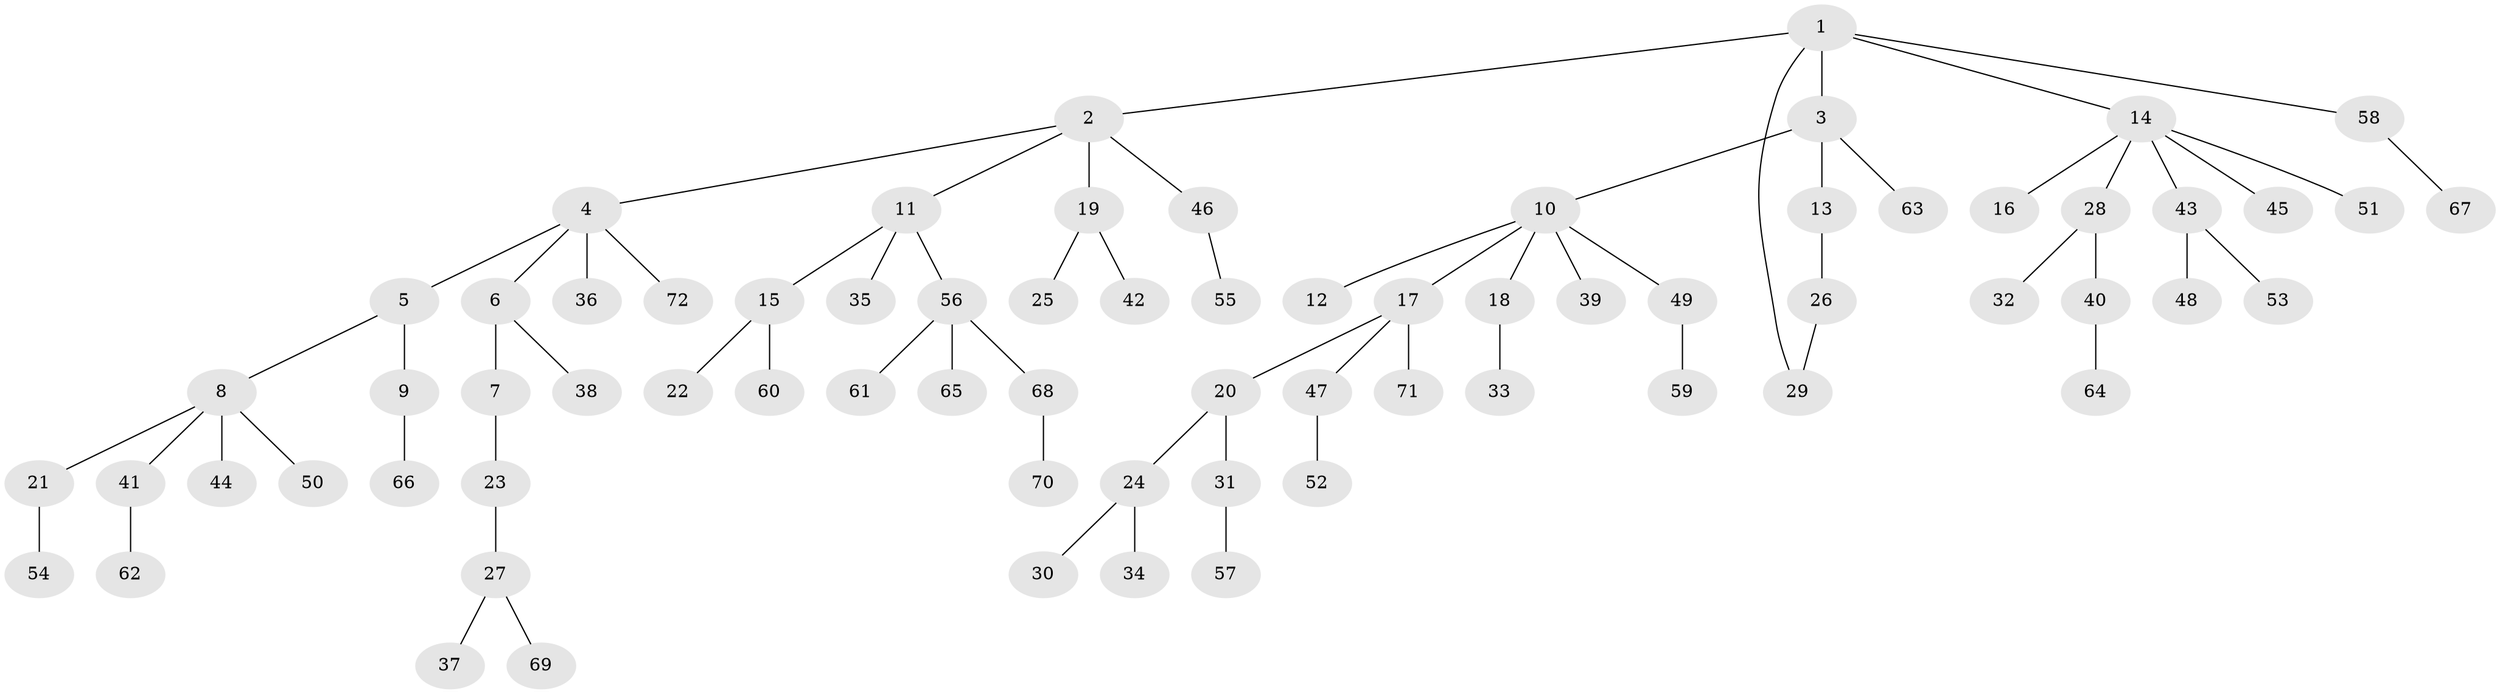 // coarse degree distribution, {5: 0.08, 2: 0.22, 1: 0.58, 3: 0.02, 6: 0.04, 4: 0.06}
// Generated by graph-tools (version 1.1) at 2025/45/03/04/25 21:45:38]
// undirected, 72 vertices, 72 edges
graph export_dot {
graph [start="1"]
  node [color=gray90,style=filled];
  1;
  2;
  3;
  4;
  5;
  6;
  7;
  8;
  9;
  10;
  11;
  12;
  13;
  14;
  15;
  16;
  17;
  18;
  19;
  20;
  21;
  22;
  23;
  24;
  25;
  26;
  27;
  28;
  29;
  30;
  31;
  32;
  33;
  34;
  35;
  36;
  37;
  38;
  39;
  40;
  41;
  42;
  43;
  44;
  45;
  46;
  47;
  48;
  49;
  50;
  51;
  52;
  53;
  54;
  55;
  56;
  57;
  58;
  59;
  60;
  61;
  62;
  63;
  64;
  65;
  66;
  67;
  68;
  69;
  70;
  71;
  72;
  1 -- 2;
  1 -- 3;
  1 -- 14;
  1 -- 58;
  1 -- 29;
  2 -- 4;
  2 -- 11;
  2 -- 19;
  2 -- 46;
  3 -- 10;
  3 -- 13;
  3 -- 63;
  4 -- 5;
  4 -- 6;
  4 -- 36;
  4 -- 72;
  5 -- 8;
  5 -- 9;
  6 -- 7;
  6 -- 38;
  7 -- 23;
  8 -- 21;
  8 -- 41;
  8 -- 44;
  8 -- 50;
  9 -- 66;
  10 -- 12;
  10 -- 17;
  10 -- 18;
  10 -- 39;
  10 -- 49;
  11 -- 15;
  11 -- 35;
  11 -- 56;
  13 -- 26;
  14 -- 16;
  14 -- 28;
  14 -- 43;
  14 -- 45;
  14 -- 51;
  15 -- 22;
  15 -- 60;
  17 -- 20;
  17 -- 47;
  17 -- 71;
  18 -- 33;
  19 -- 25;
  19 -- 42;
  20 -- 24;
  20 -- 31;
  21 -- 54;
  23 -- 27;
  24 -- 30;
  24 -- 34;
  26 -- 29;
  27 -- 37;
  27 -- 69;
  28 -- 32;
  28 -- 40;
  31 -- 57;
  40 -- 64;
  41 -- 62;
  43 -- 48;
  43 -- 53;
  46 -- 55;
  47 -- 52;
  49 -- 59;
  56 -- 61;
  56 -- 65;
  56 -- 68;
  58 -- 67;
  68 -- 70;
}
